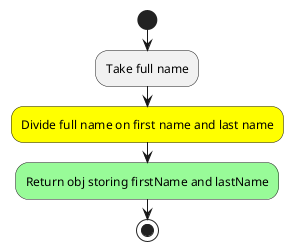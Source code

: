 @startuml
'https://plantuml.com/activity-diagram-beta

start
    :Take full name;
    #yellow:Divide full name on first name and last name;
    #palegreen:Return obj storing firstName and lastName;
stop

@enduml

